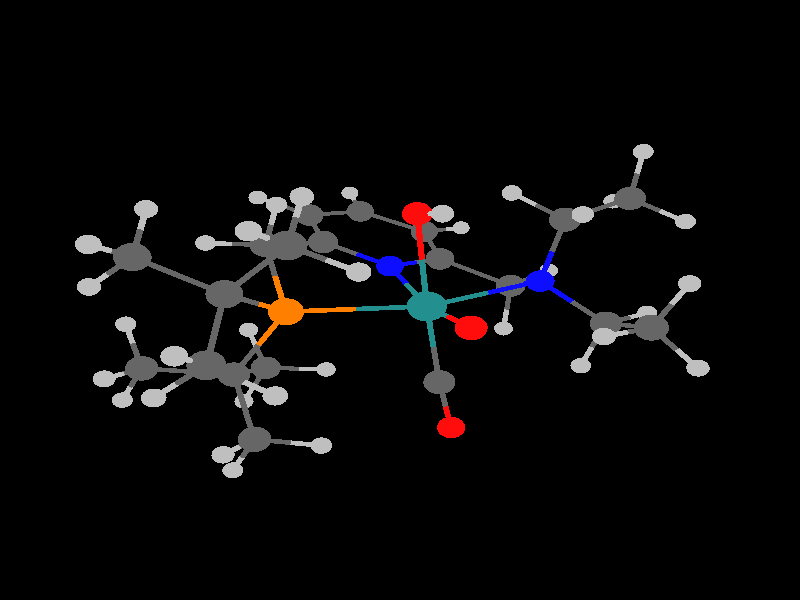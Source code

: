 global_settings {
	ambient_light rgb <0.200000002980232, 0.200000002980232, 0.200000002980232>
	max_trace_level 15
}

background { color rgb <0,0,0> }

camera {
	perspective
	location <6.4209647044704, -15.0864374185762, -8.29001456858028>
	angle 40
	up <-0.258555349351996, 0.38173855183992, -0.887369601327783>
	right <-0.896708219051502, -0.436475515622564, 0.0735084631011973> * 1
	direction <-0.359254090035104, 0.814717621204536, 0.455161176389059> }

light_source {
	<-30.0235831782724, -49.937890026227, -56.6672593895224>
	color rgb <1, 1, 1>
	fade_distance 111.383840724631
	fade_power 0
	parallel
	point_at <30.0235831782724, 49.937890026227, 56.6672593895224>
}

light_source {
	<19.8681371121104, 57.0149493200184, -25.194183462691>
	color rgb <0.300000011920929, 0.300000011920929, 0.300000011920929>
	fade_distance 111.383840724631
	fade_power 0
	parallel
	point_at <-19.8681371121104, -57.0149493200184, 25.194183462691>
}

#default {
	finish {ambient .8 diffuse 1 specular 1 roughness .005 metallic 0.5}
}

union {
}
union {
cylinder {
	<2.780231, -2.248662, -3.038461>, 	<2.47054077669646, -1.98437357505428, -2.74201270159706>, 0.05
	pigment { rgbt <0.75, 0.75, 0.75, 0> }
}
cylinder {
	<2.47054077669646, -1.98437357505428, -2.74201270159706>, 	<2.101818, -1.669707, -2.389056>, 0.05
	pigment { rgbt <0.400000005960464, 0.400000005960464, 0.400000005960464, 0> }
}
cylinder {
	<1.537414, -0.95722, -3.004234>, 	<1.79493266490325, -1.28230398416901, -2.72354885737547>, 0.05
	pigment { rgbt <0.75, 0.75, 0.75, 0> }
}
cylinder {
	<1.79493266490325, -1.28230398416901, -2.72354885737547>, 	<2.101818, -1.669707, -2.389056>, 0.05
	pigment { rgbt <0.400000005960464, 0.400000005960464, 0.400000005960464, 0> }
}
cylinder {
	<3.446343, 0.679255, -2.69033>, 	<3.67756006574941, 0.34710636572954, -2.39340863578916>, 0.05
	pigment { rgbt <0.75, 0.75, 0.75, 0> }
}
cylinder {
	<3.67756006574941, 0.34710636572954, -2.39340863578916>, 	<3.952999, -0.048568, -2.039699>, 0.05
	pigment { rgbt <0.400000005960464, 0.400000005960464, 0.400000005960464, 0> }
}
cylinder {
	<4.592192, -0.669071, -2.6898>, 	<4.30041610986809, -0.385826635380046, -2.39304487603799>, 0.05
	pigment { rgbt <0.75, 0.75, 0.75, 0> }
}
cylinder {
	<4.30041610986809, -0.385826635380046, -2.39304487603799>, 	<3.952999, -0.048568, -2.039699>, 0.05
	pigment { rgbt <0.400000005960464, 0.400000005960464, 0.400000005960464, 0> }
}
cylinder {
	<2.101818, -1.669707, -2.389056>, 	<1.70764164962647, -2.03972475443065, -2.13272514832407>, 0.05
	pigment { rgbt <0.400000005960464, 0.400000005960464, 0.400000005960464, 0> }
}
cylinder {
	<1.70764164962647, -2.03972475443065, -2.13272514832407>, 	<1.37671, -2.350374, -1.917522>, 0.05
	pigment { rgbt <0.75, 0.75, 0.75, 0> }
}
cylinder {
	<2.101818, -1.669707, -2.389056>, 	<2.527221, -1.317214, -1.8600025>, 0.05
	pigment { rgbt <0.400000005960464, 0.400000005960464, 0.400000005960464, 0> }
}
cylinder {
	<2.527221, -1.317214, -1.8600025>, 	<2.952624, -0.964721, -1.330949>, 0.05
	pigment { rgbt <0.400000005960464, 0.400000005960464, 0.400000005960464, 0> }
}
cylinder {
	<-5.031872, -0.17514, -2.380229>, 	<-4.90777593497024, -0.188483991693778, -1.89382523696879>, 0.05
	pigment { rgbt <0.75, 0.75, 0.75, 0> }
}
cylinder {
	<-4.90777593497024, -0.188483991693778, -1.89382523696879>, 	<-4.759956, -0.204379, -1.314434>, 0.05
	pigment { rgbt <0.400000005960464, 0.400000005960464, 0.400000005960464, 0> }
}
cylinder {
	<-0.520851, -1.271601, -2.269129>, 	<-0.529232323052986, -0.84281813334883, -2.13135248163823>, 0.05
	pigment { rgbt <0.75, 0.75, 0.75, 0> }
}
cylinder {
	<-0.529232323052986, -0.84281813334883, -2.13135248163823>, 	<-0.538864, -0.350068, -1.973022>, 0.05
	pigment { rgbt <1, 0.0500000007450581, 0.0500000007450581, 0> }
}
cylinder {
	<1.235886, 1.240277, -2.094628>, 	<1.330268274121, 1.39992597781581, -1.62589726441693>, 0.05
	pigment { rgbt <0.75, 0.75, 0.75, 0> }
}
cylinder {
	<1.330268274121, 1.39992597781581, -1.62589726441693>, 	<1.442625, 1.589979, -1.0679>, 0.05
	pigment { rgbt <0.400000005960464, 0.400000005960464, 0.400000005960464, 0> }
}
cylinder {
	<3.952999, -0.048568, -2.039699>, 	<4.31175469128541, 0.248400837939661, -1.66706167128873>, 0.05
	pigment { rgbt <0.400000005960464, 0.400000005960464, 0.400000005960464, 0> }
}
cylinder {
	<4.31175469128541, 0.248400837939661, -1.66706167128873>, 	<4.612768, 0.497572, -1.354401>, 0.05
	pigment { rgbt <0.75, 0.75, 0.75, 0> }
}
cylinder {
	<3.952999, -0.048568, -2.039699>, 	<3.4528115, -0.5066445, -1.685324>, 0.05
	pigment { rgbt <0.400000005960464, 0.400000005960464, 0.400000005960464, 0> }
}
cylinder {
	<3.4528115, -0.5066445, -1.685324>, 	<2.952624, -0.964721, -1.330949>, 0.05
	pigment { rgbt <0.400000005960464, 0.400000005960464, 0.400000005960464, 0> }
}
cylinder {
	<-0.538864, -0.350068, -1.973022>, 	<-0.479219695824298, -0.48955580333707, -0.992053398984565>, 0.05
	pigment { rgbt <1, 0.0500000007450581, 0.0500000007450581, 0> }
}
cylinder {
	<-0.479219695824298, -0.48955580333707, -0.992053398984565>, 	<-0.41448, -0.64096, 0.072719>, 0.05
	pigment { rgbt <0.140000000596046, 0.560000002384186, 0.560000002384186, 0> }
}
cylinder {
	<-2.691393, 0.343367, -1.750611>, 	<-2.95058573673987, -0.00713005511728242, -1.50437915480378>, 0.05
	pigment { rgbt <0.75, 0.75, 0.75, 0> }
}
cylinder {
	<-2.95058573673987, -0.00713005511728242, -1.50437915480378>, 	<-3.259478, -0.424834, -1.210933>, 0.05
	pigment { rgbt <0.400000005960464, 0.400000005960464, 0.400000005960464, 0> }
}
cylinder {
	<-2.973545, -1.363363, -1.700589>, 	<-3.10399483194766, -0.935182446066028, -1.47719560744943>, 0.05
	pigment { rgbt <0.75, 0.75, 0.75, 0> }
}
cylinder {
	<-3.10399483194766, -0.935182446066028, -1.47719560744943>, 	<-3.259478, -0.424834, -1.210933>, 0.05
	pigment { rgbt <0.400000005960464, 0.400000005960464, 0.400000005960464, 0> }
}
cylinder {
	<2.952624, -0.964721, -1.330949>, 	<3.3174335, -1.5046915, -0.9303925>, 0.05
	pigment { rgbt <0.400000005960464, 0.400000005960464, 0.400000005960464, 0> }
}
cylinder {
	<3.3174335, -1.5046915, -0.9303925>, 	<3.682243, -2.044662, -0.529836>, 0.05
	pigment { rgbt <0.400000005960464, 0.400000005960464, 0.400000005960464, 0> }
}
cylinder {
	<2.952624, -0.964721, -1.330949>, 	<2.37555623244658, -0.490753106204441, -0.755938272005231>, 0.05
	pigment { rgbt <0.400000005960464, 0.400000005960464, 0.400000005960464, 0> }
}
cylinder {
	<2.37555623244658, -0.490753106204441, -0.755938272005231>, 	<1.788692, -0.008739, -0.171166>, 0.05
	pigment { rgbt <1, 0.5, 0, 0> }
}
cylinder {
	<-4.759956, -0.204379, -1.314434>, 	<-4.009717, -0.3146065, -1.2626835>, 0.05
	pigment { rgbt <0.400000005960464, 0.400000005960464, 0.400000005960464, 0> }
}
cylinder {
	<-4.009717, -0.3146065, -1.2626835>, 	<-3.259478, -0.424834, -1.210933>, 0.05
	pigment { rgbt <0.400000005960464, 0.400000005960464, 0.400000005960464, 0> }
}
cylinder {
	<-4.759956, -0.204379, -1.314434>, 	<-4.93903895964844, 0.314685600735871, -1.07619560248272>, 0.05
	pigment { rgbt <0.400000005960464, 0.400000005960464, 0.400000005960464, 0> }
}
cylinder {
	<-4.93903895964844, 0.314685600735871, -1.07619560248272>, 	<-5.089399, 0.750498, -0.876168>, 0.05
	pigment { rgbt <0.75, 0.75, 0.75, 0> }
}
cylinder {
	<-4.759956, -0.204379, -1.314434>, 	<-5.07880834511934, -0.643567539302958, -1.062687091736>, 0.05
	pigment { rgbt <0.400000005960464, 0.400000005960464, 0.400000005960464, 0> }
}
cylinder {
	<-5.07880834511934, -0.643567539302958, -1.062687091736>, 	<-5.346497, -1.012283, -0.851336>, 0.05
	pigment { rgbt <0.75, 0.75, 0.75, 0> }
}
cylinder {
	<4.201781, -2.711743, -1.236931>, 	<3.96463698321842, -2.40725272622084, -0.914176266859837>, 0.05
	pigment { rgbt <0.75, 0.75, 0.75, 0> }
}
cylinder {
	<3.96463698321842, -2.40725272622084, -0.914176266859837>, 	<3.682243, -2.044662, -0.529836>, 0.05
	pigment { rgbt <0.400000005960464, 0.400000005960464, 0.400000005960464, 0> }
}
cylinder {
	<0.630459, 4.236143, -1.236405>, 	<0.2887431424778, 3.93747421073872, -1.03308917867699>, 0.05
	pigment { rgbt <0.75, 0.75, 0.75, 0> }
}
cylinder {
	<0.2887431424778, 3.93747421073872, -1.03308917867699>, 	<-0.118938, 3.58115, -0.790525>, 0.05
	pigment { rgbt <0.400000005960464, 0.400000005960464, 0.400000005960464, 0> }
}
cylinder {
	<-3.259478, -0.424834, -1.210933>, 	<-2.97442580590486, -0.4540844402883, -0.514233027357119>, 0.05
	pigment { rgbt <0.400000005960464, 0.400000005960464, 0.400000005960464, 0> }
}
cylinder {
	<-2.97442580590486, -0.4540844402883, -0.514233027357119>, 	<-2.698455, -0.482403, 0.160271>, 0.05
	pigment { rgbt <0.0500000007450581, 0.0500000007450581, 1, 0> }
}
cylinder {
	<2.283342, 2.297874, -1.080757>, 	<1.89969838679757, 1.97484092755358, -1.07488997704823>, 0.05
	pigment { rgbt <0.75, 0.75, 0.75, 0> }
}
cylinder {
	<1.89969838679757, 1.97484092755358, -1.07488997704823>, 	<1.442625, 1.589979, -1.0679>, 0.05
	pigment { rgbt <0.400000005960464, 0.400000005960464, 0.400000005960464, 0> }
}
cylinder {
	<1.442625, 1.589979, -1.0679>, 	<0.8080125, 1.9108395, -0.831591>, 0.05
	pigment { rgbt <0.400000005960464, 0.400000005960464, 0.400000005960464, 0> }
}
cylinder {
	<0.8080125, 1.9108395, -0.831591>, 	<0.1734, 2.2317, -0.595282>, 0.05
	pigment { rgbt <0.400000005960464, 0.400000005960464, 0.400000005960464, 0> }
}
cylinder {
	<1.442625, 1.589979, -1.0679>, 	<1.61417436488684, 0.797476225874886, -0.623378713161226>, 0.05
	pigment { rgbt <0.400000005960464, 0.400000005960464, 0.400000005960464, 0> }
}
cylinder {
	<1.61417436488684, 0.797476225874886, -0.623378713161226>, 	<1.788692, -0.008739, -0.171166>, 0.05
	pigment { rgbt <1, 0.5, 0, 0> }
}
cylinder {
	<-0.118938, 3.58115, -0.790525>, 	<0.027231, 2.906425, -0.6929035>, 0.05
	pigment { rgbt <0.400000005960464, 0.400000005960464, 0.400000005960464, 0> }
}
cylinder {
	<0.027231, 2.906425, -0.6929035>, 	<0.1734, 2.2317, -0.595282>, 0.05
	pigment { rgbt <0.400000005960464, 0.400000005960464, 0.400000005960464, 0> }
}
cylinder {
	<-0.118938, 3.58115, -0.790525>, 	<-0.7471615, 3.8234665, -0.6163465>, 0.05
	pigment { rgbt <0.400000005960464, 0.400000005960464, 0.400000005960464, 0> }
}
cylinder {
	<-0.7471615, 3.8234665, -0.6163465>, 	<-1.375385, 4.065783, -0.442168>, 0.05
	pigment { rgbt <0.400000005960464, 0.400000005960464, 0.400000005960464, 0> }
}
cylinder {
	<-1.621904, 5.117192, -0.599596>, 	<-1.50948708467982, 4.6377313640252, -0.527806117090266>, 0.05
	pigment { rgbt <0.75, 0.75, 0.75, 0> }
}
cylinder {
	<-1.50948708467982, 4.6377313640252, -0.527806117090266>, 	<-1.375385, 4.065783, -0.442168>, 0.05
	pigment { rgbt <0.400000005960464, 0.400000005960464, 0.400000005960464, 0> }
}
cylinder {
	<0.1734, 2.2317, -0.595282>, 	<-0.289153129950537, 1.81924862012001, -0.303572438231984>, 0.05
	pigment { rgbt <0.400000005960464, 0.400000005960464, 0.400000005960464, 0> }
}
cylinder {
	<-0.289153129950537, 1.81924862012001, -0.303572438231984>, 	<-0.735499, 1.421249, -0.022084>, 0.05
	pigment { rgbt <0.0500000007450581, 0.0500000007450581, 1, 0> }
}
cylinder {
	<3.682243, -2.044662, -0.529836>, 	<3.29769989830544, -2.37897772375746, -0.216206806395565>, 0.05
	pigment { rgbt <0.400000005960464, 0.400000005960464, 0.400000005960464, 0> }
}
cylinder {
	<3.29769989830544, -2.37897772375746, -0.216206806395565>, 	<2.974855, -2.659654, 0.047102>, 0.05
	pigment { rgbt <0.75, 0.75, 0.75, 0> }
}
cylinder {
	<3.682243, -2.044662, -0.529836>, 	<4.09493054943952, -1.82176086664293, -0.160033333323879>, 0.05
	pigment { rgbt <0.400000005960464, 0.400000005960464, 0.400000005960464, 0> }
}
cylinder {
	<4.09493054943952, -1.82176086664293, -0.160033333323879>, 	<4.441288, -1.634686, 0.150332>, 0.05
	pigment { rgbt <0.75, 0.75, 0.75, 0> }
}
cylinder {
	<-3.793819, -3.059946, -0.51852>, 	<-3.52202978531772, -3.0009668883758, -0.100542580587001>, 0.05
	pigment { rgbt <0.75, 0.75, 0.75, 0> }
}
cylinder {
	<-3.52202978531772, -3.0009668883758, -0.100542580587001>, 	<-3.19827, -2.93071, 0.397359>, 0.05
	pigment { rgbt <0.400000005960464, 0.400000005960464, 0.400000005960464, 0> }
}
cylinder {
	<-1.375385, 4.065783, -0.442168>, 	<-1.850954, 3.6281145, -0.1809995>, 0.05
	pigment { rgbt <0.400000005960464, 0.400000005960464, 0.400000005960464, 0> }
}
cylinder {
	<-1.850954, 3.6281145, -0.1809995>, 	<-2.326523, 3.190446, 0.080169>, 0.05
	pigment { rgbt <0.400000005960464, 0.400000005960464, 0.400000005960464, 0> }
}
cylinder {
	<-0.223822, -2.504996, -0.321042>, 	<-0.314928953845558, -1.61425634145717, -0.132881181921657>, 0.05
	pigment { rgbt <1, 0.0500000007450581, 0.0500000007450581, 0> }
}
cylinder {
	<-0.314928953845558, -1.61425634145717, -0.132881181921657>, 	<-0.41448, -0.64096, 0.072719>, 0.05
	pigment { rgbt <0.140000000596046, 0.560000002384186, 0.560000002384186, 0> }
}
cylinder {
	<1.788692, -0.008739, -0.171166>, 	<0.706222234730896, -0.319363916015726, -0.0513396139063788>, 0.05
	pigment { rgbt <1, 0.5, 0, 0> }
}
cylinder {
	<0.706222234730896, -0.319363916015726, -0.0513396139063788>, 	<-0.41448, -0.64096, 0.072719>, 0.05
	pigment { rgbt <0.140000000596046, 0.560000002384186, 0.560000002384186, 0> }
}
cylinder {
	<1.788692, -0.008739, -0.171166>, 	<2.25843056738907, 0.270325899787763, 0.618753936302044>, 0.05
	pigment { rgbt <1, 0.5, 0, 0> }
}
cylinder {
	<2.25843056738907, 0.270325899787763, 0.618753936302044>, 	<2.720344, 0.544742, 1.395515>, 0.05
	pigment { rgbt <0.400000005960464, 0.400000005960464, 0.400000005960464, 0> }
}
cylinder {
	<-0.735499, 1.421249, -0.022084>, 	<-0.581135763891933, 0.429627772685789, 0.0235023916863272>, 0.05
	pigment { rgbt <0.0500000007450581, 0.0500000007450581, 1, 0> }
}
cylinder {
	<-0.581135763891933, 0.429627772685789, 0.0235023916863272>, 	<-0.41448, -0.64096, 0.072719>, 0.05
	pigment { rgbt <0.140000000596046, 0.560000002384186, 0.560000002384186, 0> }
}
cylinder {
	<-0.735499, 1.421249, -0.022084>, 	<-1.34049722633882, 1.63894394027478, 0.126518318893249>, 0.05
	pigment { rgbt <0.0500000007450581, 0.0500000007450581, 1, 0> }
}
cylinder {
	<-1.34049722633882, 1.63894394027478, 0.126518318893249>, 	<-1.967498, 1.864556, 0.280525>, 0.05
	pigment { rgbt <0.400000005960464, 0.400000005960464, 0.400000005960464, 0> }
}
cylinder {
	<-0.41448, -0.64096, 0.072719>, 	<-1.59634231457279, -0.558913330044454, 0.11802352801168>, 0.05
	pigment { rgbt <0.140000000596046, 0.560000002384186, 0.560000002384186, 0> }
}
cylinder {
	<-1.59634231457279, -0.558913330044454, 0.11802352801168>, 	<-2.698455, -0.482403, 0.160271>, 0.05
	pigment { rgbt <0.0500000007450581, 0.0500000007450581, 1, 0> }
}
cylinder {
	<-0.41448, -0.64096, 0.072719>, 	<-0.402392778291466, -0.778844186868822, 1.00864423697225>, 0.05
	pigment { rgbt <0.140000000596046, 0.560000002384186, 0.560000002384186, 0> }
}
cylinder {
	<-0.402392778291466, -0.778844186868822, 1.00864423697225>, 	<-0.391021, -0.908567, 1.889172>, 0.05
	pigment { rgbt <0.400000005960464, 0.400000005960464, 0.400000005960464, 0> }
}
cylinder {
	<-2.326523, 3.190446, 0.080169>, 	<-2.1470105, 2.527501, 0.180347>, 0.05
	pigment { rgbt <0.400000005960464, 0.400000005960464, 0.400000005960464, 0> }
}
cylinder {
	<-2.1470105, 2.527501, 0.180347>, 	<-1.967498, 1.864556, 0.280525>, 0.05
	pigment { rgbt <0.400000005960464, 0.400000005960464, 0.400000005960464, 0> }
}
cylinder {
	<-2.326523, 3.190446, 0.080169>, 	<-2.87407675391949, 3.37436730074893, 0.215426883230612>, 0.05
	pigment { rgbt <0.400000005960464, 0.400000005960464, 0.400000005960464, 0> }
}
cylinder {
	<-2.87407675391949, 3.37436730074893, 0.215426883230612>, 	<-3.333024, 3.528526, 0.328797>, 0.05
	pigment { rgbt <0.75, 0.75, 0.75, 0> }
}
cylinder {
	<-2.698455, -0.482403, 0.160271>, 	<-2.7803796993853, 0.153882947319128, 0.502791727897167>, 0.05
	pigment { rgbt <0.0500000007450581, 0.0500000007450581, 1, 0> }
}
cylinder {
	<-2.7803796993853, 0.153882947319128, 0.502791727897167>, 	<-2.865008, 0.811167, 0.856616>, 0.05
	pigment { rgbt <0.400000005960464, 0.400000005960464, 0.400000005960464, 0> }
}
cylinder {
	<-2.698455, -0.482403, 0.160271>, 	<-3.01027077910136, -1.00327013741571, 0.563903900620667>, 0.05
	pigment { rgbt <0.0500000007450581, 0.0500000007450581, 1, 0> }
}
cylinder {
	<-3.01027077910136, -1.00327013741571, 0.563903900620667>, 	<-3.332352, -1.541285, 0.980825>, 0.05
	pigment { rgbt <0.400000005960464, 0.400000005960464, 0.400000005960464, 0> }
}
cylinder {
	<-2.140958, -3.151364, 0.171566>, 	<-2.62362057357382, -3.05063552296639, 0.27464042881094>, 0.05
	pigment { rgbt <0.75, 0.75, 0.75, 0> }
}
cylinder {
	<-2.62362057357382, -3.05063552296639, 0.27464042881094>, 	<-3.19827, -2.93071, 0.397359>, 0.05
	pigment { rgbt <0.400000005960464, 0.400000005960464, 0.400000005960464, 0> }
}
cylinder {
	<-1.967498, 1.864556, 0.280525>, 	<-2.416253, 1.3378615, 0.5685705>, 0.05
	pigment { rgbt <0.400000005960464, 0.400000005960464, 0.400000005960464, 0> }
}
cylinder {
	<-2.416253, 1.3378615, 0.5685705>, 	<-2.865008, 0.811167, 0.856616>, 0.05
	pigment { rgbt <0.400000005960464, 0.400000005960464, 0.400000005960464, 0> }
}
cylinder {
	<4.027409, 1.991153, 0.374082>, 	<4.05470295600097, 1.61291191189454, 0.703518551972085>, 0.05
	pigment { rgbt <0.75, 0.75, 0.75, 0> }
}
cylinder {
	<4.05470295600097, 1.61291191189454, 0.703518551972085>, 	<4.087213, 1.162386, 1.095913>, 0.05
	pigment { rgbt <0.400000005960464, 0.400000005960464, 0.400000005960464, 0> }
}
cylinder {
	<-3.19827, -2.93071, 0.397359>, 	<-3.265311, -2.2359975, 0.689092>, 0.05
	pigment { rgbt <0.400000005960464, 0.400000005960464, 0.400000005960464, 0> }
}
cylinder {
	<-3.265311, -2.2359975, 0.689092>, 	<-3.332352, -1.541285, 0.980825>, 0.05
	pigment { rgbt <0.400000005960464, 0.400000005960464, 0.400000005960464, 0> }
}
cylinder {
	<-3.19827, -2.93071, 0.397359>, 	<-3.39645140871348, -3.32825793410747, 0.797805033659658>, 0.05
	pigment { rgbt <0.400000005960464, 0.400000005960464, 0.400000005960464, 0> }
}
cylinder {
	<-3.39645140871348, -3.32825793410747, 0.797805033659658>, 	<-3.562821, -3.661992, 1.133972>, 0.05
	pigment { rgbt <0.75, 0.75, 0.75, 0> }
}
cylinder {
	<4.808292, 0.424542, 0.719848>, 	<4.47927260112231, 0.76121106031865, 0.891441792412398>, 0.05
	pigment { rgbt <0.75, 0.75, 0.75, 0> }
}
cylinder {
	<4.47927260112231, 0.76121106031865, 0.891441792412398>, 	<4.087213, 1.162386, 1.095913>, 0.05
	pigment { rgbt <0.400000005960464, 0.400000005960464, 0.400000005960464, 0> }
}
cylinder {
	<-3.915494, 1.147065, 0.852667>, 	<-3.43597031823015, 0.993734974031896, 0.854469631371869>, 0.05
	pigment { rgbt <0.75, 0.75, 0.75, 0> }
}
cylinder {
	<-3.43597031823015, 0.993734974031896, 0.854469631371869>, 	<-2.865008, 0.811167, 0.856616>, 0.05
	pigment { rgbt <0.400000005960464, 0.400000005960464, 0.400000005960464, 0> }
}
cylinder {
	<-2.865008, 0.811167, 0.856616>, 	<-2.7080548983916, 0.72371053455561, 1.42818884418001>, 0.05
	pigment { rgbt <0.400000005960464, 0.400000005960464, 0.400000005960464, 0> }
}
cylinder {
	<-2.7080548983916, 0.72371053455561, 1.42818884418001>, 	<-2.57625, 0.650267, 1.90818>, 0.05
	pigment { rgbt <0.75, 0.75, 0.75, 0> }
}
cylinder {
	<-3.332352, -1.541285, 0.980825>, 	<-3.91054192298349, -1.40110417857452, 1.07002460521766>, 0.05
	pigment { rgbt <0.400000005960464, 0.400000005960464, 0.400000005960464, 0> }
}
cylinder {
	<-3.91054192298349, -1.40110417857452, 1.07002460521766>, 	<-4.396466, -1.283293, 1.14499>, 0.05
	pigment { rgbt <0.75, 0.75, 0.75, 0> }
}
cylinder {
	<-3.332352, -1.541285, 0.980825>, 	<-3.06703043292469, -1.52249213200766, 1.51601099887547>, 0.05
	pigment { rgbt <0.400000005960464, 0.400000005960464, 0.400000005960464, 0> }
}
cylinder {
	<-3.06703043292469, -1.52249213200766, 1.51601099887547>, 	<-2.844328, -1.506718, 1.965229>, 0.05
	pigment { rgbt <0.75, 0.75, 0.75, 0> }
}
cylinder {
	<4.087213, 1.162386, 1.095913>, 	<3.4037785, 0.853564, 1.245714>, 0.05
	pigment { rgbt <0.400000005960464, 0.400000005960464, 0.400000005960464, 0> }
}
cylinder {
	<3.4037785, 0.853564, 1.245714>, 	<2.720344, 0.544742, 1.395515>, 0.05
	pigment { rgbt <0.400000005960464, 0.400000005960464, 0.400000005960464, 0> }
}
cylinder {
	<4.087213, 1.162386, 1.095913>, 	<4.31197755366459, 1.38645864765292, 1.60441771903499>, 0.05
	pigment { rgbt <0.400000005960464, 0.400000005960464, 0.400000005960464, 0> }
}
cylinder {
	<4.31197755366459, 1.38645864765292, 1.60441771903499>, 	<4.500745, 1.574645, 2.031483>, 0.05
	pigment { rgbt <0.75, 0.75, 0.75, 0> }
}
cylinder {
	<2.720344, 0.544742, 1.395515>, 	<2.289195, 1.080504, 1.7352145>, 0.05
	pigment { rgbt <0.400000005960464, 0.400000005960464, 0.400000005960464, 0> }
}
cylinder {
	<2.289195, 1.080504, 1.7352145>, 	<1.858046, 1.616266, 2.074914>, 0.05
	pigment { rgbt <0.400000005960464, 0.400000005960464, 0.400000005960464, 0> }
}
cylinder {
	<2.720344, 0.544742, 1.395515>, 	<2.808896, -0.0416315, 1.8802605>, 0.05
	pigment { rgbt <0.400000005960464, 0.400000005960464, 0.400000005960464, 0> }
}
cylinder {
	<2.808896, -0.0416315, 1.8802605>, 	<2.897448, -0.628005, 2.365006>, 0.05
	pigment { rgbt <0.400000005960464, 0.400000005960464, 0.400000005960464, 0> }
}
cylinder {
	<1.789474, 2.536099, 1.47544>, 	<1.82076796996199, 2.11631794837479, 1.74901990650691>, 0.05
	pigment { rgbt <0.75, 0.75, 0.75, 0> }
}
cylinder {
	<1.82076796996199, 2.11631794837479, 1.74901990650691>, 	<1.858046, 1.616266, 2.074914>, 0.05
	pigment { rgbt <0.400000005960464, 0.400000005960464, 0.400000005960464, 0> }
}
cylinder {
	<-0.391021, -0.908567, 1.889172>, 	<-0.416096656288137, -1.00971808428403, 2.47719004293768>, 0.05
	pigment { rgbt <0.400000005960464, 0.400000005960464, 0.400000005960464, 0> }
}
cylinder {
	<-0.416096656288137, -1.00971808428403, 2.47719004293768>, 	<-0.439963, -1.105991, 3.03685>, 0.05
	pigment { rgbt <1, 0.0500000007450581, 0.0500000007450581, 0> }
}
cylinder {
	<3.615, -1.370357, 1.997036>, 	<3.28764763013752, -1.03169069223116, 2.16490655368572>, 0.05
	pigment { rgbt <0.75, 0.75, 0.75, 0> }
}
cylinder {
	<3.28764763013752, -1.03169069223116, 2.16490655368572>, 	<2.897448, -0.628005, 2.365006>, 0.05
	pigment { rgbt <0.400000005960464, 0.400000005960464, 0.400000005960464, 0> }
}
cylinder {
	<1.858046, 1.616266, 2.074914>, 	<1.30430798334488, 1.42436285517258, 2.18807966092614>, 0.05
	pigment { rgbt <0.400000005960464, 0.400000005960464, 0.400000005960464, 0> }
}
cylinder {
	<1.30430798334488, 1.42436285517258, 2.18807966092614>, 	<0.839632, 1.263325, 2.283044>, 0.05
	pigment { rgbt <0.75, 0.75, 0.75, 0> }
}
cylinder {
	<1.858046, 1.616266, 2.074914>, 	<2.11265278303347, 1.7619933554424, 2.59723532049061>, 0.05
	pigment { rgbt <0.400000005960464, 0.400000005960464, 0.400000005960464, 0> }
}
cylinder {
	<2.11265278303347, 1.7619933554424, 2.59723532049061>, 	<2.326459, 1.884368, 3.035855>, 0.05
	pigment { rgbt <0.75, 0.75, 0.75, 0> }
}
cylinder {
	<2.897448, -0.628005, 2.365006>, 	<2.38396975610324, -0.908090023862015, 2.47958888185184>, 0.05
	pigment { rgbt <0.400000005960464, 0.400000005960464, 0.400000005960464, 0> }
}
cylinder {
	<2.38396975610324, -0.908090023862015, 2.47958888185184>, 	<1.953197, -1.143062, 2.575716>, 0.05
	pigment { rgbt <0.75, 0.75, 0.75, 0> }
}
cylinder {
	<2.897448, -0.628005, 2.365006>, 	<3.10796580083966, -0.416151213178598, 2.88469802459171>, 0.05
	pigment { rgbt <0.400000005960464, 0.400000005960464, 0.400000005960464, 0> }
}
cylinder {
	<3.10796580083966, -0.416151213178598, 2.88469802459171>, 	<3.284767, -0.238228, 3.321156>, 0.05
	pigment { rgbt <0.75, 0.75, 0.75, 0> }
}
sphere {
	<-0.735499, 1.421249, -0.022084>, 0.248
	pigment { rgbt <0.0500000007450581, 0.0500000007450581, 1,0> }
}
sphere {
	<-1.967498, 1.864556, 0.280525>, 0.272
	pigment { rgbt <0.400000005960464, 0.400000005960464, 0.400000005960464,0> }
}
sphere {
	<0.1734, 2.2317, -0.595282>, 0.272
	pigment { rgbt <0.400000005960464, 0.400000005960464, 0.400000005960464,0> }
}
sphere {
	<-2.326523, 3.190446, 0.080169>, 0.272
	pigment { rgbt <0.400000005960464, 0.400000005960464, 0.400000005960464,0> }
}
sphere {
	<-1.375385, 4.065783, -0.442168>, 0.272
	pigment { rgbt <0.400000005960464, 0.400000005960464, 0.400000005960464,0> }
}
sphere {
	<-0.118938, 3.58115, -0.790525>, 0.272
	pigment { rgbt <0.400000005960464, 0.400000005960464, 0.400000005960464,0> }
}
sphere {
	<-2.865008, 0.811167, 0.856616>, 0.272
	pigment { rgbt <0.400000005960464, 0.400000005960464, 0.400000005960464,0> }
}
sphere {
	<-3.333024, 3.528526, 0.328797>, 0.176
	pigment { rgbt <0.75, 0.75, 0.75,0> }
}
sphere {
	<-1.621904, 5.117192, -0.599596>, 0.176
	pigment { rgbt <0.75, 0.75, 0.75,0> }
}
sphere {
	<0.630459, 4.236143, -1.236405>, 0.176
	pigment { rgbt <0.75, 0.75, 0.75,0> }
}
sphere {
	<1.442625, 1.589979, -1.0679>, 0.272
	pigment { rgbt <0.400000005960464, 0.400000005960464, 0.400000005960464,0> }
}
sphere {
	<-2.698455, -0.482403, 0.160271>, 0.248
	pigment { rgbt <0.0500000007450581, 0.0500000007450581, 1,0> }
}
sphere {
	<-3.915494, 1.147065, 0.852667>, 0.176
	pigment { rgbt <0.75, 0.75, 0.75,0> }
}
sphere {
	<-2.57625, 0.650267, 1.90818>, 0.176
	pigment { rgbt <0.75, 0.75, 0.75,0> }
}
sphere {
	<1.235886, 1.240277, -2.094628>, 0.176
	pigment { rgbt <0.75, 0.75, 0.75,0> }
}
sphere {
	<1.788692, -0.008739, -0.171166>, 0.288
	pigment { rgbt <1, 0.5, 0,0> }
}
sphere {
	<2.283342, 2.297874, -1.080757>, 0.176
	pigment { rgbt <0.75, 0.75, 0.75,0> }
}
sphere {
	<-0.41448, -0.64096, 0.072719>, 0.328
	pigment { rgbt <0.140000000596046, 0.560000002384186, 0.560000002384186,0> }
}
sphere {
	<-3.259478, -0.424834, -1.210933>, 0.272
	pigment { rgbt <0.400000005960464, 0.400000005960464, 0.400000005960464,0> }
}
sphere {
	<2.952624, -0.964721, -1.330949>, 0.272
	pigment { rgbt <0.400000005960464, 0.400000005960464, 0.400000005960464,0> }
}
sphere {
	<-3.332352, -1.541285, 0.980825>, 0.272
	pigment { rgbt <0.400000005960464, 0.400000005960464, 0.400000005960464,0> }
}
sphere {
	<2.720344, 0.544742, 1.395515>, 0.272
	pigment { rgbt <0.400000005960464, 0.400000005960464, 0.400000005960464,0> }
}
sphere {
	<2.101818, -1.669707, -2.389056>, 0.272
	pigment { rgbt <0.400000005960464, 0.400000005960464, 0.400000005960464,0> }
}
sphere {
	<3.682243, -2.044662, -0.529836>, 0.272
	pigment { rgbt <0.400000005960464, 0.400000005960464, 0.400000005960464,0> }
}
sphere {
	<3.952999, -0.048568, -2.039699>, 0.272
	pigment { rgbt <0.400000005960464, 0.400000005960464, 0.400000005960464,0> }
}
sphere {
	<1.858046, 1.616266, 2.074914>, 0.272
	pigment { rgbt <0.400000005960464, 0.400000005960464, 0.400000005960464,0> }
}
sphere {
	<4.087213, 1.162386, 1.095913>, 0.272
	pigment { rgbt <0.400000005960464, 0.400000005960464, 0.400000005960464,0> }
}
sphere {
	<2.897448, -0.628005, 2.365006>, 0.272
	pigment { rgbt <0.400000005960464, 0.400000005960464, 0.400000005960464,0> }
}
sphere {
	<-0.391021, -0.908567, 1.889172>, 0.272
	pigment { rgbt <0.400000005960464, 0.400000005960464, 0.400000005960464,0> }
}
sphere {
	<-0.439963, -1.105991, 3.03685>, 0.2432
	pigment { rgbt <1, 0.0500000007450581, 0.0500000007450581,0> }
}
sphere {
	<-2.691393, 0.343367, -1.750611>, 0.176
	pigment { rgbt <0.75, 0.75, 0.75,0> }
}
sphere {
	<-4.759956, -0.204379, -1.314434>, 0.272
	pigment { rgbt <0.400000005960464, 0.400000005960464, 0.400000005960464,0> }
}
sphere {
	<-2.973545, -1.363363, -1.700589>, 0.176
	pigment { rgbt <0.75, 0.75, 0.75,0> }
}
sphere {
	<-2.844328, -1.506718, 1.965229>, 0.176
	pigment { rgbt <0.75, 0.75, 0.75,0> }
}
sphere {
	<-3.19827, -2.93071, 0.397359>, 0.272
	pigment { rgbt <0.400000005960464, 0.400000005960464, 0.400000005960464,0> }
}
sphere {
	<-4.396466, -1.283293, 1.14499>, 0.176
	pigment { rgbt <0.75, 0.75, 0.75,0> }
}
sphere {
	<-0.223822, -2.504996, -0.321042>, 0.2432
	pigment { rgbt <1, 0.0500000007450581, 0.0500000007450581,0> }
}
sphere {
	<-0.538864, -0.350068, -1.973022>, 0.2432
	pigment { rgbt <1, 0.0500000007450581, 0.0500000007450581,0> }
}
sphere {
	<-2.140958, -3.151364, 0.171566>, 0.176
	pigment { rgbt <0.75, 0.75, 0.75,0> }
}
sphere {
	<-3.793819, -3.059946, -0.51852>, 0.176
	pigment { rgbt <0.75, 0.75, 0.75,0> }
}
sphere {
	<-3.562821, -3.661992, 1.133972>, 0.176
	pigment { rgbt <0.75, 0.75, 0.75,0> }
}
sphere {
	<-5.031872, -0.17514, -2.380229>, 0.176
	pigment { rgbt <0.75, 0.75, 0.75,0> }
}
sphere {
	<-5.089399, 0.750498, -0.876168>, 0.176
	pigment { rgbt <0.75, 0.75, 0.75,0> }
}
sphere {
	<-5.346497, -1.012283, -0.851336>, 0.176
	pigment { rgbt <0.75, 0.75, 0.75,0> }
}
sphere {
	<2.780231, -2.248662, -3.038461>, 0.176
	pigment { rgbt <0.75, 0.75, 0.75,0> }
}
sphere {
	<1.537414, -0.95722, -3.004234>, 0.176
	pigment { rgbt <0.75, 0.75, 0.75,0> }
}
sphere {
	<1.37671, -2.350374, -1.917522>, 0.176
	pigment { rgbt <0.75, 0.75, 0.75,0> }
}
sphere {
	<4.201781, -2.711743, -1.236931>, 0.176
	pigment { rgbt <0.75, 0.75, 0.75,0> }
}
sphere {
	<2.974855, -2.659654, 0.047102>, 0.176
	pigment { rgbt <0.75, 0.75, 0.75,0> }
}
sphere {
	<4.441288, -1.634686, 0.150332>, 0.176
	pigment { rgbt <0.75, 0.75, 0.75,0> }
}
sphere {
	<4.592192, -0.669071, -2.6898>, 0.176
	pigment { rgbt <0.75, 0.75, 0.75,0> }
}
sphere {
	<4.612768, 0.497572, -1.354401>, 0.176
	pigment { rgbt <0.75, 0.75, 0.75,0> }
}
sphere {
	<3.446343, 0.679255, -2.69033>, 0.176
	pigment { rgbt <0.75, 0.75, 0.75,0> }
}
sphere {
	<4.808292, 0.424542, 0.719848>, 0.176
	pigment { rgbt <0.75, 0.75, 0.75,0> }
}
sphere {
	<4.500745, 1.574645, 2.031483>, 0.176
	pigment { rgbt <0.75, 0.75, 0.75,0> }
}
sphere {
	<4.027409, 1.991153, 0.374082>, 0.176
	pigment { rgbt <0.75, 0.75, 0.75,0> }
}
sphere {
	<3.615, -1.370357, 1.997036>, 0.176
	pigment { rgbt <0.75, 0.75, 0.75,0> }
}
sphere {
	<1.953197, -1.143062, 2.575716>, 0.176
	pigment { rgbt <0.75, 0.75, 0.75,0> }
}
sphere {
	<3.284767, -0.238228, 3.321156>, 0.176
	pigment { rgbt <0.75, 0.75, 0.75,0> }
}
sphere {
	<2.326459, 1.884368, 3.035855>, 0.176
	pigment { rgbt <0.75, 0.75, 0.75,0> }
}
sphere {
	<0.839632, 1.263325, 2.283044>, 0.176
	pigment { rgbt <0.75, 0.75, 0.75,0> }
}
sphere {
	<1.789474, 2.536099, 1.47544>, 0.176
	pigment { rgbt <0.75, 0.75, 0.75,0> }
}
sphere {
	<-0.520851, -1.271601, -2.269129>, 0.176
	pigment { rgbt <0.75, 0.75, 0.75,0> }
}
}
merge {
}
